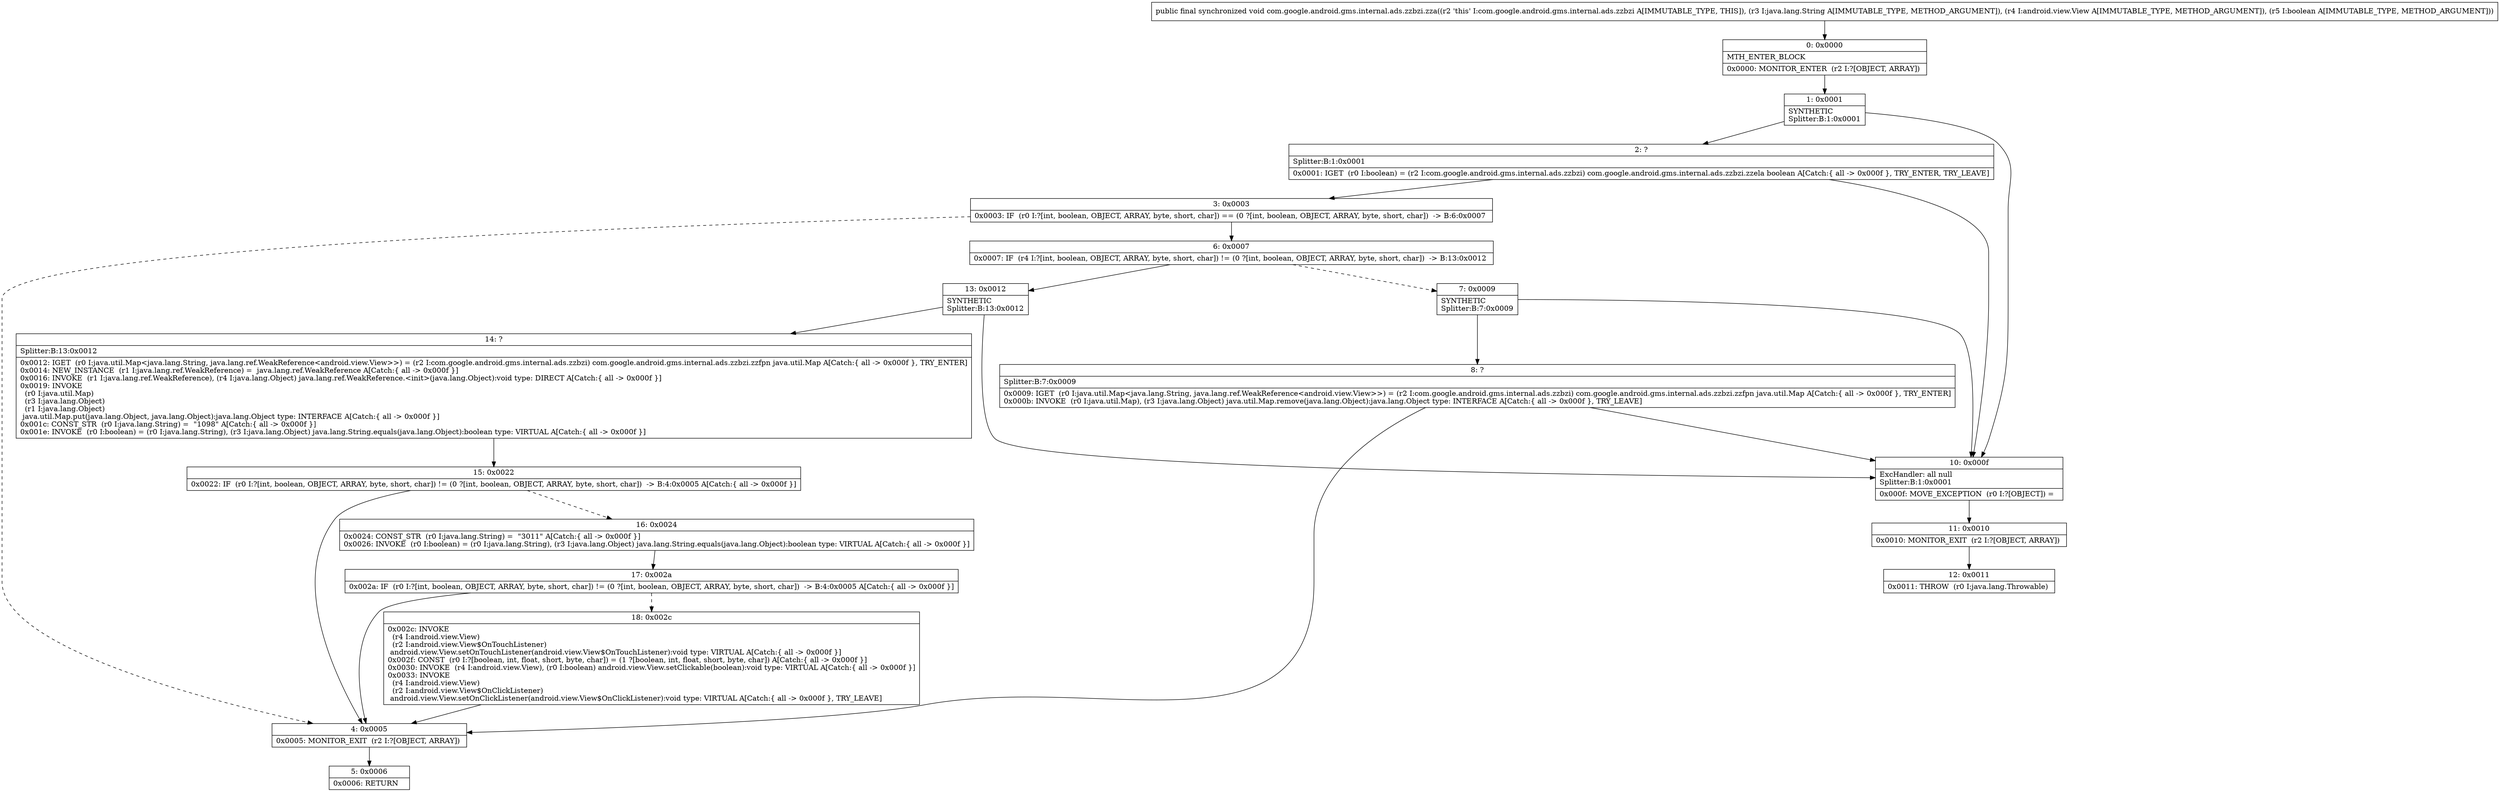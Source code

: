 digraph "CFG forcom.google.android.gms.internal.ads.zzbzi.zza(Ljava\/lang\/String;Landroid\/view\/View;Z)V" {
Node_0 [shape=record,label="{0\:\ 0x0000|MTH_ENTER_BLOCK\l|0x0000: MONITOR_ENTER  (r2 I:?[OBJECT, ARRAY]) \l}"];
Node_1 [shape=record,label="{1\:\ 0x0001|SYNTHETIC\lSplitter:B:1:0x0001\l}"];
Node_2 [shape=record,label="{2\:\ ?|Splitter:B:1:0x0001\l|0x0001: IGET  (r0 I:boolean) = (r2 I:com.google.android.gms.internal.ads.zzbzi) com.google.android.gms.internal.ads.zzbzi.zzela boolean A[Catch:\{ all \-\> 0x000f \}, TRY_ENTER, TRY_LEAVE]\l}"];
Node_3 [shape=record,label="{3\:\ 0x0003|0x0003: IF  (r0 I:?[int, boolean, OBJECT, ARRAY, byte, short, char]) == (0 ?[int, boolean, OBJECT, ARRAY, byte, short, char])  \-\> B:6:0x0007 \l}"];
Node_4 [shape=record,label="{4\:\ 0x0005|0x0005: MONITOR_EXIT  (r2 I:?[OBJECT, ARRAY]) \l}"];
Node_5 [shape=record,label="{5\:\ 0x0006|0x0006: RETURN   \l}"];
Node_6 [shape=record,label="{6\:\ 0x0007|0x0007: IF  (r4 I:?[int, boolean, OBJECT, ARRAY, byte, short, char]) != (0 ?[int, boolean, OBJECT, ARRAY, byte, short, char])  \-\> B:13:0x0012 \l}"];
Node_7 [shape=record,label="{7\:\ 0x0009|SYNTHETIC\lSplitter:B:7:0x0009\l}"];
Node_8 [shape=record,label="{8\:\ ?|Splitter:B:7:0x0009\l|0x0009: IGET  (r0 I:java.util.Map\<java.lang.String, java.lang.ref.WeakReference\<android.view.View\>\>) = (r2 I:com.google.android.gms.internal.ads.zzbzi) com.google.android.gms.internal.ads.zzbzi.zzfpn java.util.Map A[Catch:\{ all \-\> 0x000f \}, TRY_ENTER]\l0x000b: INVOKE  (r0 I:java.util.Map), (r3 I:java.lang.Object) java.util.Map.remove(java.lang.Object):java.lang.Object type: INTERFACE A[Catch:\{ all \-\> 0x000f \}, TRY_LEAVE]\l}"];
Node_10 [shape=record,label="{10\:\ 0x000f|ExcHandler: all null\lSplitter:B:1:0x0001\l|0x000f: MOVE_EXCEPTION  (r0 I:?[OBJECT]) =  \l}"];
Node_11 [shape=record,label="{11\:\ 0x0010|0x0010: MONITOR_EXIT  (r2 I:?[OBJECT, ARRAY]) \l}"];
Node_12 [shape=record,label="{12\:\ 0x0011|0x0011: THROW  (r0 I:java.lang.Throwable) \l}"];
Node_13 [shape=record,label="{13\:\ 0x0012|SYNTHETIC\lSplitter:B:13:0x0012\l}"];
Node_14 [shape=record,label="{14\:\ ?|Splitter:B:13:0x0012\l|0x0012: IGET  (r0 I:java.util.Map\<java.lang.String, java.lang.ref.WeakReference\<android.view.View\>\>) = (r2 I:com.google.android.gms.internal.ads.zzbzi) com.google.android.gms.internal.ads.zzbzi.zzfpn java.util.Map A[Catch:\{ all \-\> 0x000f \}, TRY_ENTER]\l0x0014: NEW_INSTANCE  (r1 I:java.lang.ref.WeakReference) =  java.lang.ref.WeakReference A[Catch:\{ all \-\> 0x000f \}]\l0x0016: INVOKE  (r1 I:java.lang.ref.WeakReference), (r4 I:java.lang.Object) java.lang.ref.WeakReference.\<init\>(java.lang.Object):void type: DIRECT A[Catch:\{ all \-\> 0x000f \}]\l0x0019: INVOKE  \l  (r0 I:java.util.Map)\l  (r3 I:java.lang.Object)\l  (r1 I:java.lang.Object)\l java.util.Map.put(java.lang.Object, java.lang.Object):java.lang.Object type: INTERFACE A[Catch:\{ all \-\> 0x000f \}]\l0x001c: CONST_STR  (r0 I:java.lang.String) =  \"1098\" A[Catch:\{ all \-\> 0x000f \}]\l0x001e: INVOKE  (r0 I:boolean) = (r0 I:java.lang.String), (r3 I:java.lang.Object) java.lang.String.equals(java.lang.Object):boolean type: VIRTUAL A[Catch:\{ all \-\> 0x000f \}]\l}"];
Node_15 [shape=record,label="{15\:\ 0x0022|0x0022: IF  (r0 I:?[int, boolean, OBJECT, ARRAY, byte, short, char]) != (0 ?[int, boolean, OBJECT, ARRAY, byte, short, char])  \-\> B:4:0x0005 A[Catch:\{ all \-\> 0x000f \}]\l}"];
Node_16 [shape=record,label="{16\:\ 0x0024|0x0024: CONST_STR  (r0 I:java.lang.String) =  \"3011\" A[Catch:\{ all \-\> 0x000f \}]\l0x0026: INVOKE  (r0 I:boolean) = (r0 I:java.lang.String), (r3 I:java.lang.Object) java.lang.String.equals(java.lang.Object):boolean type: VIRTUAL A[Catch:\{ all \-\> 0x000f \}]\l}"];
Node_17 [shape=record,label="{17\:\ 0x002a|0x002a: IF  (r0 I:?[int, boolean, OBJECT, ARRAY, byte, short, char]) != (0 ?[int, boolean, OBJECT, ARRAY, byte, short, char])  \-\> B:4:0x0005 A[Catch:\{ all \-\> 0x000f \}]\l}"];
Node_18 [shape=record,label="{18\:\ 0x002c|0x002c: INVOKE  \l  (r4 I:android.view.View)\l  (r2 I:android.view.View$OnTouchListener)\l android.view.View.setOnTouchListener(android.view.View$OnTouchListener):void type: VIRTUAL A[Catch:\{ all \-\> 0x000f \}]\l0x002f: CONST  (r0 I:?[boolean, int, float, short, byte, char]) = (1 ?[boolean, int, float, short, byte, char]) A[Catch:\{ all \-\> 0x000f \}]\l0x0030: INVOKE  (r4 I:android.view.View), (r0 I:boolean) android.view.View.setClickable(boolean):void type: VIRTUAL A[Catch:\{ all \-\> 0x000f \}]\l0x0033: INVOKE  \l  (r4 I:android.view.View)\l  (r2 I:android.view.View$OnClickListener)\l android.view.View.setOnClickListener(android.view.View$OnClickListener):void type: VIRTUAL A[Catch:\{ all \-\> 0x000f \}, TRY_LEAVE]\l}"];
MethodNode[shape=record,label="{public final synchronized void com.google.android.gms.internal.ads.zzbzi.zza((r2 'this' I:com.google.android.gms.internal.ads.zzbzi A[IMMUTABLE_TYPE, THIS]), (r3 I:java.lang.String A[IMMUTABLE_TYPE, METHOD_ARGUMENT]), (r4 I:android.view.View A[IMMUTABLE_TYPE, METHOD_ARGUMENT]), (r5 I:boolean A[IMMUTABLE_TYPE, METHOD_ARGUMENT])) }"];
MethodNode -> Node_0;
Node_0 -> Node_1;
Node_1 -> Node_2;
Node_1 -> Node_10;
Node_2 -> Node_3;
Node_2 -> Node_10;
Node_3 -> Node_4[style=dashed];
Node_3 -> Node_6;
Node_4 -> Node_5;
Node_6 -> Node_7[style=dashed];
Node_6 -> Node_13;
Node_7 -> Node_8;
Node_7 -> Node_10;
Node_8 -> Node_10;
Node_8 -> Node_4;
Node_10 -> Node_11;
Node_11 -> Node_12;
Node_13 -> Node_14;
Node_13 -> Node_10;
Node_14 -> Node_15;
Node_15 -> Node_4;
Node_15 -> Node_16[style=dashed];
Node_16 -> Node_17;
Node_17 -> Node_4;
Node_17 -> Node_18[style=dashed];
Node_18 -> Node_4;
}

